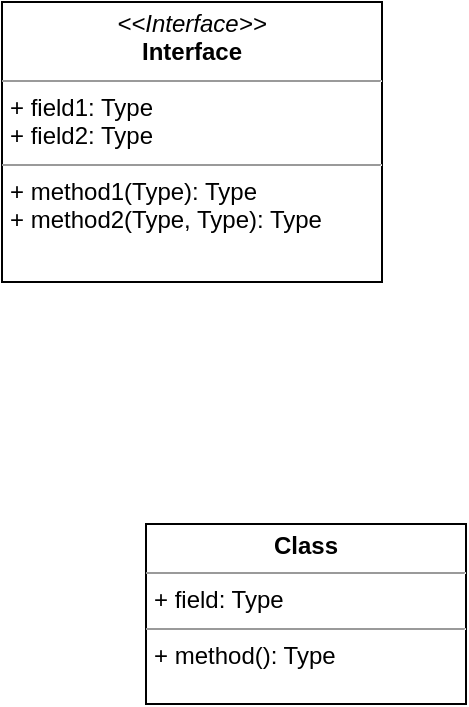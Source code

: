 <mxfile version="14.9.1" type="device" pages="3"><diagram id="r1iX4tbrYqRxzKWobDoy" name="第 1 页"><mxGraphModel dx="946" dy="632" grid="0" gridSize="10" guides="1" tooltips="1" connect="1" arrows="1" fold="1" page="0" pageScale="1" pageWidth="827" pageHeight="1169" math="0" shadow="0"><root><mxCell id="0"/><mxCell id="1" parent="0"/><mxCell id="HJawb6UaSsL6hMfL_D8L-1" value="&lt;p style=&quot;margin:0px;margin-top:4px;text-align:center;&quot;&gt;&lt;b&gt;Class&lt;/b&gt;&lt;/p&gt;&lt;hr size=&quot;1&quot;/&gt;&lt;p style=&quot;margin:0px;margin-left:4px;&quot;&gt;+ field: Type&lt;/p&gt;&lt;hr size=&quot;1&quot;/&gt;&lt;p style=&quot;margin:0px;margin-left:4px;&quot;&gt;+ method(): Type&lt;/p&gt;" style="verticalAlign=top;align=left;overflow=fill;fontSize=12;fontFamily=Helvetica;html=1;" parent="1" vertex="1"><mxGeometry x="189" y="398" width="160" height="90" as="geometry"/></mxCell><mxCell id="HJawb6UaSsL6hMfL_D8L-2" value="&lt;p style=&quot;margin:0px;margin-top:4px;text-align:center;&quot;&gt;&lt;i&gt;&amp;lt;&amp;lt;Interface&amp;gt;&amp;gt;&lt;/i&gt;&lt;br/&gt;&lt;b&gt;Interface&lt;/b&gt;&lt;/p&gt;&lt;hr size=&quot;1&quot;/&gt;&lt;p style=&quot;margin:0px;margin-left:4px;&quot;&gt;+ field1: Type&lt;br/&gt;+ field2: Type&lt;/p&gt;&lt;hr size=&quot;1&quot;/&gt;&lt;p style=&quot;margin:0px;margin-left:4px;&quot;&gt;+ method1(Type): Type&lt;br/&gt;+ method2(Type, Type): Type&lt;/p&gt;" style="verticalAlign=top;align=left;overflow=fill;fontSize=12;fontFamily=Helvetica;html=1;" parent="1" vertex="1"><mxGeometry x="117" y="137" width="190" height="140" as="geometry"/></mxCell></root></mxGraphModel></diagram><diagram name="产品功能模块" id="hwj3TJGKOJydsif4itnX"><mxGraphModel dx="1346" dy="632" grid="0" gridSize="10" guides="1" tooltips="1" connect="1" arrows="1" fold="1" page="0" pageScale="1" pageWidth="827" pageHeight="1169" math="0" shadow="0"><root><mxCell id="wKR8jVN5WsB_Y4Udhuq--0"/><mxCell id="wKR8jVN5WsB_Y4Udhuq--1" parent="wKR8jVN5WsB_Y4Udhuq--0"/><mxCell id="wKR8jVN5WsB_Y4Udhuq--2" value="数据接入" style="rounded=1;whiteSpace=wrap;html=1;" parent="wKR8jVN5WsB_Y4Udhuq--1" vertex="1"><mxGeometry x="177" y="230" width="118" height="46" as="geometry"/></mxCell><mxCell id="wKR8jVN5WsB_Y4Udhuq--3" value="图数据建模" style="rounded=1;whiteSpace=wrap;html=1;" parent="wKR8jVN5WsB_Y4Udhuq--1" vertex="1"><mxGeometry x="177" y="303" width="118" height="46" as="geometry"/></mxCell><mxCell id="wKR8jVN5WsB_Y4Udhuq--4" value="数据集管理" style="rounded=1;whiteSpace=wrap;html=1;" parent="wKR8jVN5WsB_Y4Udhuq--1" vertex="1"><mxGeometry x="177" y="376" width="118" height="46" as="geometry"/></mxCell><mxCell id="wKR8jVN5WsB_Y4Udhuq--7" value="任务管理" style="rounded=1;whiteSpace=wrap;html=1;" parent="wKR8jVN5WsB_Y4Udhuq--1" vertex="1"><mxGeometry x="329" y="376" width="118" height="46" as="geometry"/></mxCell><mxCell id="wKR8jVN5WsB_Y4Udhuq--8" value="图数据管理" style="rounded=1;whiteSpace=wrap;html=1;" parent="wKR8jVN5WsB_Y4Udhuq--1" vertex="1"><mxGeometry x="329" y="303" width="118" height="46" as="geometry"/></mxCell><mxCell id="wKR8jVN5WsB_Y4Udhuq--9" value="图数据分析" style="rounded=1;whiteSpace=wrap;html=1;" parent="wKR8jVN5WsB_Y4Udhuq--1" vertex="1"><mxGeometry x="329" y="230" width="118" height="46" as="geometry"/></mxCell><mxCell id="wKR8jVN5WsB_Y4Udhuq--10" value="明细数据查看" style="rounded=1;whiteSpace=wrap;html=1;" parent="wKR8jVN5WsB_Y4Udhuq--1" vertex="1"><mxGeometry x="484" y="230" width="118" height="46" as="geometry"/></mxCell><mxCell id="wKR8jVN5WsB_Y4Udhuq--11" value="分析结果管理" style="rounded=1;whiteSpace=wrap;html=1;" parent="wKR8jVN5WsB_Y4Udhuq--1" vertex="1"><mxGeometry x="481" y="303" width="118" height="46" as="geometry"/></mxCell><mxCell id="wKR8jVN5WsB_Y4Udhuq--13" value="用户管理" style="rounded=1;whiteSpace=wrap;html=1;" parent="wKR8jVN5WsB_Y4Udhuq--1" vertex="1"><mxGeometry x="177" y="510" width="118" height="46" as="geometry"/></mxCell><mxCell id="wKR8jVN5WsB_Y4Udhuq--14" value="权限管理" style="rounded=1;whiteSpace=wrap;html=1;" parent="wKR8jVN5WsB_Y4Udhuq--1" vertex="1"><mxGeometry x="329" y="510" width="118" height="46" as="geometry"/></mxCell><mxCell id="wKR8jVN5WsB_Y4Udhuq--15" value="系统管理" style="rounded=1;whiteSpace=wrap;html=1;" parent="wKR8jVN5WsB_Y4Udhuq--1" vertex="1"><mxGeometry x="478" y="510" width="118" height="46" as="geometry"/></mxCell><mxCell id="wKR8jVN5WsB_Y4Udhuq--16" value="系统配置管理" style="rounded=1;whiteSpace=wrap;html=1;" parent="wKR8jVN5WsB_Y4Udhuq--1" vertex="1"><mxGeometry x="177" y="585" width="118" height="46" as="geometry"/></mxCell><mxCell id="wKR8jVN5WsB_Y4Udhuq--17" value="用户" style="shape=umlActor;verticalLabelPosition=bottom;verticalAlign=top;html=1;outlineConnect=0;" parent="wKR8jVN5WsB_Y4Udhuq--1" vertex="1"><mxGeometry x="22" y="300" width="30" height="60" as="geometry"/></mxCell><mxCell id="wKR8jVN5WsB_Y4Udhuq--18" value="系统管理员" style="shape=umlActor;verticalLabelPosition=bottom;verticalAlign=top;html=1;outlineConnect=0;" parent="wKR8jVN5WsB_Y4Udhuq--1" vertex="1"><mxGeometry x="14" y="540" width="30" height="60" as="geometry"/></mxCell><mxCell id="neJ-zTwcmAQZ_tqISK95-1" value="" style="shape=curlyBracket;whiteSpace=wrap;html=1;rounded=1;" parent="wKR8jVN5WsB_Y4Udhuq--1" vertex="1"><mxGeometry x="101" y="252" width="20" height="166" as="geometry"/></mxCell><mxCell id="neJ-zTwcmAQZ_tqISK95-2" value="" style="shape=curlyBracket;whiteSpace=wrap;html=1;rounded=1;" parent="wKR8jVN5WsB_Y4Udhuq--1" vertex="1"><mxGeometry x="97" y="511" width="20" height="120" as="geometry"/></mxCell><mxCell id="jC27RmfJzdV_vQI6Qkyl-0" value="确定功能需求" style="rounded=1;whiteSpace=wrap;html=1;fontStyle=1" vertex="1" parent="wKR8jVN5WsB_Y4Udhuq--1"><mxGeometry x="246" y="703" width="112" height="38" as="geometry"/></mxCell><mxCell id="jC27RmfJzdV_vQI6Qkyl-1" value="确定质量需求" style="rounded=1;whiteSpace=wrap;html=1;" vertex="1" parent="wKR8jVN5WsB_Y4Udhuq--1"><mxGeometry x="73" y="793" width="112" height="38" as="geometry"/></mxCell><mxCell id="jC27RmfJzdV_vQI6Qkyl-2" value="确定约束" style="rounded=1;whiteSpace=wrap;html=1;" vertex="1" parent="wKR8jVN5WsB_Y4Udhuq--1"><mxGeometry x="419" y="793" width="112" height="38" as="geometry"/></mxCell><mxCell id="jC27RmfJzdV_vQI6Qkyl-4" style="edgeStyle=orthogonalEdgeStyle;rounded=0;orthogonalLoop=1;jettySize=auto;html=1;exitX=1;exitY=0.5;exitDx=0;exitDy=0;entryX=0;entryY=0.5;entryDx=0;entryDy=0;" edge="1" parent="wKR8jVN5WsB_Y4Udhuq--1" source="jC27RmfJzdV_vQI6Qkyl-3" target="jC27RmfJzdV_vQI6Qkyl-2"><mxGeometry relative="1" as="geometry"/></mxCell><mxCell id="jC27RmfJzdV_vQI6Qkyl-5" style="edgeStyle=orthogonalEdgeStyle;rounded=0;orthogonalLoop=1;jettySize=auto;html=1;exitX=0.5;exitY=0;exitDx=0;exitDy=0;entryX=0.5;entryY=1;entryDx=0;entryDy=0;" edge="1" parent="wKR8jVN5WsB_Y4Udhuq--1" source="jC27RmfJzdV_vQI6Qkyl-3" target="jC27RmfJzdV_vQI6Qkyl-0"><mxGeometry relative="1" as="geometry"/></mxCell><mxCell id="jC27RmfJzdV_vQI6Qkyl-6" style="edgeStyle=orthogonalEdgeStyle;rounded=0;orthogonalLoop=1;jettySize=auto;html=1;exitX=0;exitY=0.5;exitDx=0;exitDy=0;entryX=1;entryY=0.5;entryDx=0;entryDy=0;" edge="1" parent="wKR8jVN5WsB_Y4Udhuq--1" source="jC27RmfJzdV_vQI6Qkyl-3" target="jC27RmfJzdV_vQI6Qkyl-1"><mxGeometry relative="1" as="geometry"/></mxCell><mxCell id="jC27RmfJzdV_vQI6Qkyl-3" value="产品目标和范围" style="rounded=1;whiteSpace=wrap;html=1;" vertex="1" parent="wKR8jVN5WsB_Y4Udhuq--1"><mxGeometry x="246" y="793" width="112" height="38" as="geometry"/></mxCell><mxCell id="GV7GON4ZVq18vauBz3tt-0" value="图数据服务" style="rounded=1;whiteSpace=wrap;html=1;" vertex="1" parent="wKR8jVN5WsB_Y4Udhuq--1"><mxGeometry x="481" y="376" width="118" height="46" as="geometry"/></mxCell><mxCell id="GV7GON4ZVq18vauBz3tt-2" value="图数据服务" style="rounded=1;whiteSpace=wrap;html=1;" vertex="1" parent="wKR8jVN5WsB_Y4Udhuq--1"><mxGeometry x="974" y="422" width="119" height="40" as="geometry"/></mxCell><mxCell id="GV7GON4ZVq18vauBz3tt-3" value="数据服务层" style="text;html=1;strokeColor=none;fillColor=none;align=center;verticalAlign=middle;whiteSpace=wrap;rounded=0;" vertex="1" parent="wKR8jVN5WsB_Y4Udhuq--1"><mxGeometry x="852" y="438" width="93" height="20" as="geometry"/></mxCell><mxCell id="GV7GON4ZVq18vauBz3tt-4" value="元数据服务" style="rounded=1;whiteSpace=wrap;html=1;" vertex="1" parent="wKR8jVN5WsB_Y4Udhuq--1"><mxGeometry x="1129" y="422" width="119" height="40" as="geometry"/></mxCell><mxCell id="GV7GON4ZVq18vauBz3tt-5" value="明细数据服务" style="rounded=1;whiteSpace=wrap;html=1;" vertex="1" parent="wKR8jVN5WsB_Y4Udhuq--1"><mxGeometry x="1280" y="422" width="119" height="40" as="geometry"/></mxCell><mxCell id="GV7GON4ZVq18vauBz3tt-7" value="业务服务层" style="text;html=1;strokeColor=none;fillColor=none;align=center;verticalAlign=middle;whiteSpace=wrap;rounded=0;" vertex="1" parent="wKR8jVN5WsB_Y4Udhuq--1"><mxGeometry x="852" y="349" width="93" height="20" as="geometry"/></mxCell><mxCell id="GV7GON4ZVq18vauBz3tt-9" value="关系查询服务" style="rounded=1;whiteSpace=wrap;html=1;" vertex="1" parent="wKR8jVN5WsB_Y4Udhuq--1"><mxGeometry x="971" y="342" width="119" height="40" as="geometry"/></mxCell><mxCell id="GV7GON4ZVq18vauBz3tt-10" value="权限管理" style="rounded=1;whiteSpace=wrap;html=1;" vertex="1" parent="wKR8jVN5WsB_Y4Udhuq--1"><mxGeometry x="1125" y="342" width="119" height="40" as="geometry"/></mxCell><mxCell id="GV7GON4ZVq18vauBz3tt-11" value="分析结果数据服务" style="rounded=1;whiteSpace=wrap;html=1;" vertex="1" parent="wKR8jVN5WsB_Y4Udhuq--1"><mxGeometry x="1431" y="422" width="119" height="40" as="geometry"/></mxCell><mxCell id="GV7GON4ZVq18vauBz3tt-12" value="分析结果管理" style="rounded=1;whiteSpace=wrap;html=1;" vertex="1" parent="wKR8jVN5WsB_Y4Udhuq--1"><mxGeometry x="1275" y="342" width="119" height="40" as="geometry"/></mxCell><mxCell id="GV7GON4ZVq18vauBz3tt-13" value="应用层" style="text;html=1;strokeColor=none;fillColor=none;align=center;verticalAlign=middle;whiteSpace=wrap;rounded=0;" vertex="1" parent="wKR8jVN5WsB_Y4Udhuq--1"><mxGeometry x="852" y="243" width="93" height="20" as="geometry"/></mxCell><mxCell id="GV7GON4ZVq18vauBz3tt-14" value="群体分析" style="rounded=1;whiteSpace=wrap;html=1;" vertex="1" parent="wKR8jVN5WsB_Y4Udhuq--1"><mxGeometry x="968" y="263" width="119" height="40" as="geometry"/></mxCell><mxCell id="GV7GON4ZVq18vauBz3tt-15" value="共同邻居" style="rounded=1;whiteSpace=wrap;html=1;" vertex="1" parent="wKR8jVN5WsB_Y4Udhuq--1"><mxGeometry x="1119" y="263" width="119" height="40" as="geometry"/></mxCell><mxCell id="GV7GON4ZVq18vauBz3tt-16" value="血缘分析" style="rounded=1;whiteSpace=wrap;html=1;" vertex="1" parent="wKR8jVN5WsB_Y4Udhuq--1"><mxGeometry x="1270" y="263" width="119" height="40" as="geometry"/></mxCell><mxCell id="GV7GON4ZVq18vauBz3tt-17" value="明细数据查询" style="rounded=1;whiteSpace=wrap;html=1;" vertex="1" parent="wKR8jVN5WsB_Y4Udhuq--1"><mxGeometry x="1425" y="342" width="119" height="40" as="geometry"/></mxCell><mxCell id="GV7GON4ZVq18vauBz3tt-18" value="路径分析" style="rounded=1;whiteSpace=wrap;html=1;" vertex="1" parent="wKR8jVN5WsB_Y4Udhuq--1"><mxGeometry x="1425" y="263" width="119" height="40" as="geometry"/></mxCell><mxCell id="GV7GON4ZVq18vauBz3tt-19" value="分析结果保存" style="rounded=1;whiteSpace=wrap;html=1;" vertex="1" parent="wKR8jVN5WsB_Y4Udhuq--1"><mxGeometry x="966" y="197" width="119" height="40" as="geometry"/></mxCell><mxCell id="GV7GON4ZVq18vauBz3tt-20" value="分析结果管理" style="rounded=1;whiteSpace=wrap;html=1;" vertex="1" parent="wKR8jVN5WsB_Y4Udhuq--1"><mxGeometry x="1425" y="197" width="119" height="40" as="geometry"/></mxCell><mxCell id="GV7GON4ZVq18vauBz3tt-22" value="" style="endArrow=none;html=1;" edge="1" parent="wKR8jVN5WsB_Y4Udhuq--1"><mxGeometry width="50" height="50" relative="1" as="geometry"><mxPoint x="879" y="325" as="sourcePoint"/><mxPoint x="1554" y="325" as="targetPoint"/></mxGeometry></mxCell><mxCell id="GV7GON4ZVq18vauBz3tt-23" value="" style="endArrow=none;html=1;" edge="1" parent="wKR8jVN5WsB_Y4Udhuq--1"><mxGeometry width="50" height="50" relative="1" as="geometry"><mxPoint x="875" y="406" as="sourcePoint"/><mxPoint x="1550" y="406" as="targetPoint"/></mxGeometry></mxCell><mxCell id="GV7GON4ZVq18vauBz3tt-24" value="" style="endArrow=none;html=1;" edge="1" parent="wKR8jVN5WsB_Y4Udhuq--1"><mxGeometry width="50" height="50" relative="1" as="geometry"><mxPoint x="872" y="492" as="sourcePoint"/><mxPoint x="1547" y="492" as="targetPoint"/></mxGeometry></mxCell><mxCell id="h3jS58fJ7sueh9L3Id-6-1" value="数据表1" style="rounded=1;whiteSpace=wrap;html=1;" vertex="1" parent="wKR8jVN5WsB_Y4Udhuq--1"><mxGeometry x="966" y="953" width="119" height="40" as="geometry"/></mxCell><mxCell id="h3jS58fJ7sueh9L3Id-6-2" value="原始数据" style="text;html=1;strokeColor=none;fillColor=none;align=center;verticalAlign=middle;whiteSpace=wrap;rounded=0;" vertex="1" parent="wKR8jVN5WsB_Y4Udhuq--1"><mxGeometry x="850" y="957" width="93" height="20" as="geometry"/></mxCell><mxCell id="h3jS58fJ7sueh9L3Id-6-5" value="加工数据" style="text;html=1;strokeColor=none;fillColor=none;align=center;verticalAlign=middle;whiteSpace=wrap;rounded=0;" vertex="1" parent="wKR8jVN5WsB_Y4Udhuq--1"><mxGeometry x="850" y="868" width="93" height="20" as="geometry"/></mxCell><mxCell id="h3jS58fJ7sueh9L3Id-6-6" value="点加工数据" style="rounded=1;whiteSpace=wrap;html=1;" vertex="1" parent="wKR8jVN5WsB_Y4Udhuq--1"><mxGeometry x="969" y="861" width="119" height="40" as="geometry"/></mxCell><mxCell id="h3jS58fJ7sueh9L3Id-6-7" value="边的加工数据" style="rounded=1;whiteSpace=wrap;html=1;" vertex="1" parent="wKR8jVN5WsB_Y4Udhuq--1"><mxGeometry x="1123" y="861" width="119" height="40" as="geometry"/></mxCell><mxCell id="h3jS58fJ7sueh9L3Id-6-9" value="元数据" style="rounded=1;whiteSpace=wrap;html=1;" vertex="1" parent="wKR8jVN5WsB_Y4Udhuq--1"><mxGeometry x="1273" y="861" width="119" height="40" as="geometry"/></mxCell><mxCell id="h3jS58fJ7sueh9L3Id-6-10" value="图数据" style="text;html=1;strokeColor=none;fillColor=none;align=center;verticalAlign=middle;whiteSpace=wrap;rounded=0;" vertex="1" parent="wKR8jVN5WsB_Y4Udhuq--1"><mxGeometry x="850" y="790" width="93" height="20" as="geometry"/></mxCell><mxCell id="h3jS58fJ7sueh9L3Id-6-11" value="点数据" style="rounded=1;whiteSpace=wrap;html=1;" vertex="1" parent="wKR8jVN5WsB_Y4Udhuq--1"><mxGeometry x="966" y="782" width="119" height="40" as="geometry"/></mxCell><mxCell id="h3jS58fJ7sueh9L3Id-6-12" value="边数据" style="rounded=1;whiteSpace=wrap;html=1;" vertex="1" parent="wKR8jVN5WsB_Y4Udhuq--1"><mxGeometry x="1117" y="782" width="119" height="40" as="geometry"/></mxCell><mxCell id="h3jS58fJ7sueh9L3Id-6-14" value="明细数据加工" style="rounded=1;whiteSpace=wrap;html=1;" vertex="1" parent="wKR8jVN5WsB_Y4Udhuq--1"><mxGeometry x="1423" y="861" width="119" height="40" as="geometry"/></mxCell><mxCell id="h3jS58fJ7sueh9L3Id-6-18" value="" style="endArrow=none;html=1;" edge="1" parent="wKR8jVN5WsB_Y4Udhuq--1"><mxGeometry width="50" height="50" relative="1" as="geometry"><mxPoint x="877" y="844" as="sourcePoint"/><mxPoint x="1552" y="844" as="targetPoint"/></mxGeometry></mxCell><mxCell id="h3jS58fJ7sueh9L3Id-6-19" value="" style="endArrow=none;html=1;" edge="1" parent="wKR8jVN5WsB_Y4Udhuq--1"><mxGeometry width="50" height="50" relative="1" as="geometry"><mxPoint x="873" y="925" as="sourcePoint"/><mxPoint x="1548" y="925" as="targetPoint"/></mxGeometry></mxCell><mxCell id="h3jS58fJ7sueh9L3Id-6-20" value="" style="endArrow=none;html=1;" edge="1" parent="wKR8jVN5WsB_Y4Udhuq--1"><mxGeometry width="50" height="50" relative="1" as="geometry"><mxPoint x="870" y="1011" as="sourcePoint"/><mxPoint x="1545" y="1011" as="targetPoint"/></mxGeometry></mxCell><mxCell id="h3jS58fJ7sueh9L3Id-6-24" value="数据源1" style="rounded=1;whiteSpace=wrap;html=1;" vertex="1" parent="wKR8jVN5WsB_Y4Udhuq--1"><mxGeometry x="1040" y="1044" width="119" height="40" as="geometry"/></mxCell><mxCell id="h3jS58fJ7sueh9L3Id-6-25" value="数据源2" style="rounded=1;whiteSpace=wrap;html=1;" vertex="1" parent="wKR8jVN5WsB_Y4Udhuq--1"><mxGeometry x="1306" y="1044" width="119" height="40" as="geometry"/></mxCell><mxCell id="h3jS58fJ7sueh9L3Id-6-26" value="数据表2" style="rounded=1;whiteSpace=wrap;html=1;" vertex="1" parent="wKR8jVN5WsB_Y4Udhuq--1"><mxGeometry x="1207" y="951" width="119" height="40" as="geometry"/></mxCell><mxCell id="h3jS58fJ7sueh9L3Id-6-27" value="数据表n" style="rounded=1;whiteSpace=wrap;html=1;" vertex="1" parent="wKR8jVN5WsB_Y4Udhuq--1"><mxGeometry x="1425" y="951" width="119" height="40" as="geometry"/></mxCell><mxCell id="h3jS58fJ7sueh9L3Id-6-28" value="元数据" style="rounded=1;whiteSpace=wrap;html=1;" vertex="1" parent="wKR8jVN5WsB_Y4Udhuq--1"><mxGeometry x="1275" y="782" width="119" height="40" as="geometry"/></mxCell><mxCell id="h3jS58fJ7sueh9L3Id-6-29" value="明细数据" style="rounded=1;whiteSpace=wrap;html=1;" vertex="1" parent="wKR8jVN5WsB_Y4Udhuq--1"><mxGeometry x="1423" y="782" width="119" height="40" as="geometry"/></mxCell></root></mxGraphModel></diagram><diagram name="系统边界和模块划分" id="SbFAHtS-g5Rsx_Ht1Wpy"><mxGraphModel dx="946" dy="632" grid="0" gridSize="10" guides="1" tooltips="1" connect="1" arrows="1" fold="1" page="0" pageScale="1" pageWidth="827" pageHeight="1169" math="0" shadow="0"><root><mxCell id="0"/><mxCell id="1" parent="0"/><mxCell id="QxLeuHH4Rp2NUmi7hGhm-12" style="edgeStyle=none;rounded=0;orthogonalLoop=1;jettySize=auto;html=1;exitX=0.5;exitY=0;exitDx=0;exitDy=0;entryX=0.5;entryY=1;entryDx=0;entryDy=0;startArrow=classic;startFill=1;" parent="1" source="QxLeuHH4Rp2NUmi7hGhm-1" target="QxLeuHH4Rp2NUmi7hGhm-9" edge="1"><mxGeometry relative="1" as="geometry"/></mxCell><mxCell id="QxLeuHH4Rp2NUmi7hGhm-15" style="edgeStyle=none;rounded=0;orthogonalLoop=1;jettySize=auto;html=1;exitX=0.5;exitY=1;exitDx=0;exitDy=0;entryX=0.5;entryY=0;entryDx=0;entryDy=0;entryPerimeter=0;startArrow=classic;startFill=1;" parent="1" source="QxLeuHH4Rp2NUmi7hGhm-1" target="QxLeuHH4Rp2NUmi7hGhm-5" edge="1"><mxGeometry relative="1" as="geometry"/></mxCell><mxCell id="QxLeuHH4Rp2NUmi7hGhm-16" style="edgeStyle=none;rounded=0;orthogonalLoop=1;jettySize=auto;html=1;exitX=0.5;exitY=1;exitDx=0;exitDy=0;entryX=0.5;entryY=0;entryDx=0;entryDy=0;entryPerimeter=0;startArrow=classic;startFill=1;" parent="1" source="QxLeuHH4Rp2NUmi7hGhm-1" target="QxLeuHH4Rp2NUmi7hGhm-6" edge="1"><mxGeometry relative="1" as="geometry"/></mxCell><mxCell id="QxLeuHH4Rp2NUmi7hGhm-1" value="Eagle" style="rounded=1;whiteSpace=wrap;html=1;fillColor=#cdeb8b;strokeColor=#36393d;" parent="1" vertex="1"><mxGeometry x="220" y="257" width="236" height="73" as="geometry"/></mxCell><mxCell id="QxLeuHH4Rp2NUmi7hGhm-5" value="图数据库" style="shape=cylinder3;whiteSpace=wrap;html=1;boundedLbl=1;backgroundOutline=1;size=15;" parent="1" vertex="1"><mxGeometry x="187" y="407" width="87" height="48" as="geometry"/></mxCell><mxCell id="QxLeuHH4Rp2NUmi7hGhm-6" value="Mysql" style="shape=cylinder3;whiteSpace=wrap;html=1;boundedLbl=1;backgroundOutline=1;size=15;" parent="1" vertex="1"><mxGeometry x="301" y="403.5" width="74" height="53" as="geometry"/></mxCell><mxCell id="QxLeuHH4Rp2NUmi7hGhm-17" style="edgeStyle=none;rounded=0;orthogonalLoop=1;jettySize=auto;html=1;exitX=0.5;exitY=0;exitDx=0;exitDy=0;exitPerimeter=0;entryX=0.5;entryY=1;entryDx=0;entryDy=0;startArrow=classic;startFill=1;" parent="1" source="QxLeuHH4Rp2NUmi7hGhm-7" target="QxLeuHH4Rp2NUmi7hGhm-1" edge="1"><mxGeometry relative="1" as="geometry"/></mxCell><mxCell id="QxLeuHH4Rp2NUmi7hGhm-7" value="ClickHouse" style="shape=cylinder3;whiteSpace=wrap;html=1;boundedLbl=1;backgroundOutline=1;size=15;" parent="1" vertex="1"><mxGeometry x="410" y="403.5" width="81" height="55" as="geometry"/></mxCell><mxCell id="QxLeuHH4Rp2NUmi7hGhm-13" style="edgeStyle=none;rounded=0;orthogonalLoop=1;jettySize=auto;html=1;exitX=0.5;exitY=1;exitDx=0;exitDy=0;entryX=0.5;entryY=0;entryDx=0;entryDy=0;startArrow=classic;startFill=1;" parent="1" source="QxLeuHH4Rp2NUmi7hGhm-8" target="QxLeuHH4Rp2NUmi7hGhm-1" edge="1"><mxGeometry relative="1" as="geometry"/></mxCell><mxCell id="QxLeuHH4Rp2NUmi7hGhm-8" value="Spark" style="rounded=1;whiteSpace=wrap;html=1;dashed=1;" parent="1" vertex="1"><mxGeometry x="208" y="160" width="98" height="43" as="geometry"/></mxCell><mxCell id="QxLeuHH4Rp2NUmi7hGhm-9" value="Redis Cluster" style="rounded=1;whiteSpace=wrap;html=1;" parent="1" vertex="1"><mxGeometry x="360" y="160" width="98" height="43" as="geometry"/></mxCell><mxCell id="QxLeuHH4Rp2NUmi7hGhm-14" style="edgeStyle=none;rounded=0;orthogonalLoop=1;jettySize=auto;html=1;exitX=1;exitY=0.5;exitDx=0;exitDy=0;entryX=0;entryY=0.5;entryDx=0;entryDy=0;startArrow=classic;startFill=1;" parent="1" source="QxLeuHH4Rp2NUmi7hGhm-11" target="QxLeuHH4Rp2NUmi7hGhm-1" edge="1"><mxGeometry relative="1" as="geometry"/></mxCell><mxCell id="QxLeuHH4Rp2NUmi7hGhm-11" value="Azkaban" style="rounded=1;whiteSpace=wrap;html=1;" parent="1" vertex="1"><mxGeometry x="86" y="272" width="98" height="43" as="geometry"/></mxCell><mxCell id="QxLeuHH4Rp2NUmi7hGhm-18" value="数据接入" style="rounded=1;whiteSpace=wrap;html=1;" parent="1" vertex="1"><mxGeometry x="809" y="153" width="113" height="44.5" as="geometry"/></mxCell><mxCell id="gGsG1AdCYJfEJKCWKNGp-2" value="图数据服务" style="rounded=1;whiteSpace=wrap;html=1;" parent="1" vertex="1"><mxGeometry x="965" y="153" width="113" height="44.5" as="geometry"/></mxCell><mxCell id="EJy2tmJa9mGMrRuu60jH-1" value="图数据配置管理" style="rounded=1;whiteSpace=wrap;html=1;" parent="1" vertex="1"><mxGeometry x="811" y="225" width="113" height="44.5" as="geometry"/></mxCell><mxCell id="EJy2tmJa9mGMrRuu60jH-2" value="任务管理" style="rounded=1;whiteSpace=wrap;html=1;" parent="1" vertex="1"><mxGeometry x="811" y="294" width="113" height="44.5" as="geometry"/></mxCell><mxCell id="EJy2tmJa9mGMrRuu60jH-3" value="明细数据服务" style="rounded=1;whiteSpace=wrap;html=1;" parent="1" vertex="1"><mxGeometry x="965" y="225" width="113" height="44.5" as="geometry"/></mxCell><mxCell id="EJy2tmJa9mGMrRuu60jH-4" value="??" style="rounded=1;whiteSpace=wrap;html=1;" parent="1" vertex="1"><mxGeometry x="965" y="294" width="113" height="44.5" as="geometry"/></mxCell></root></mxGraphModel></diagram></mxfile>